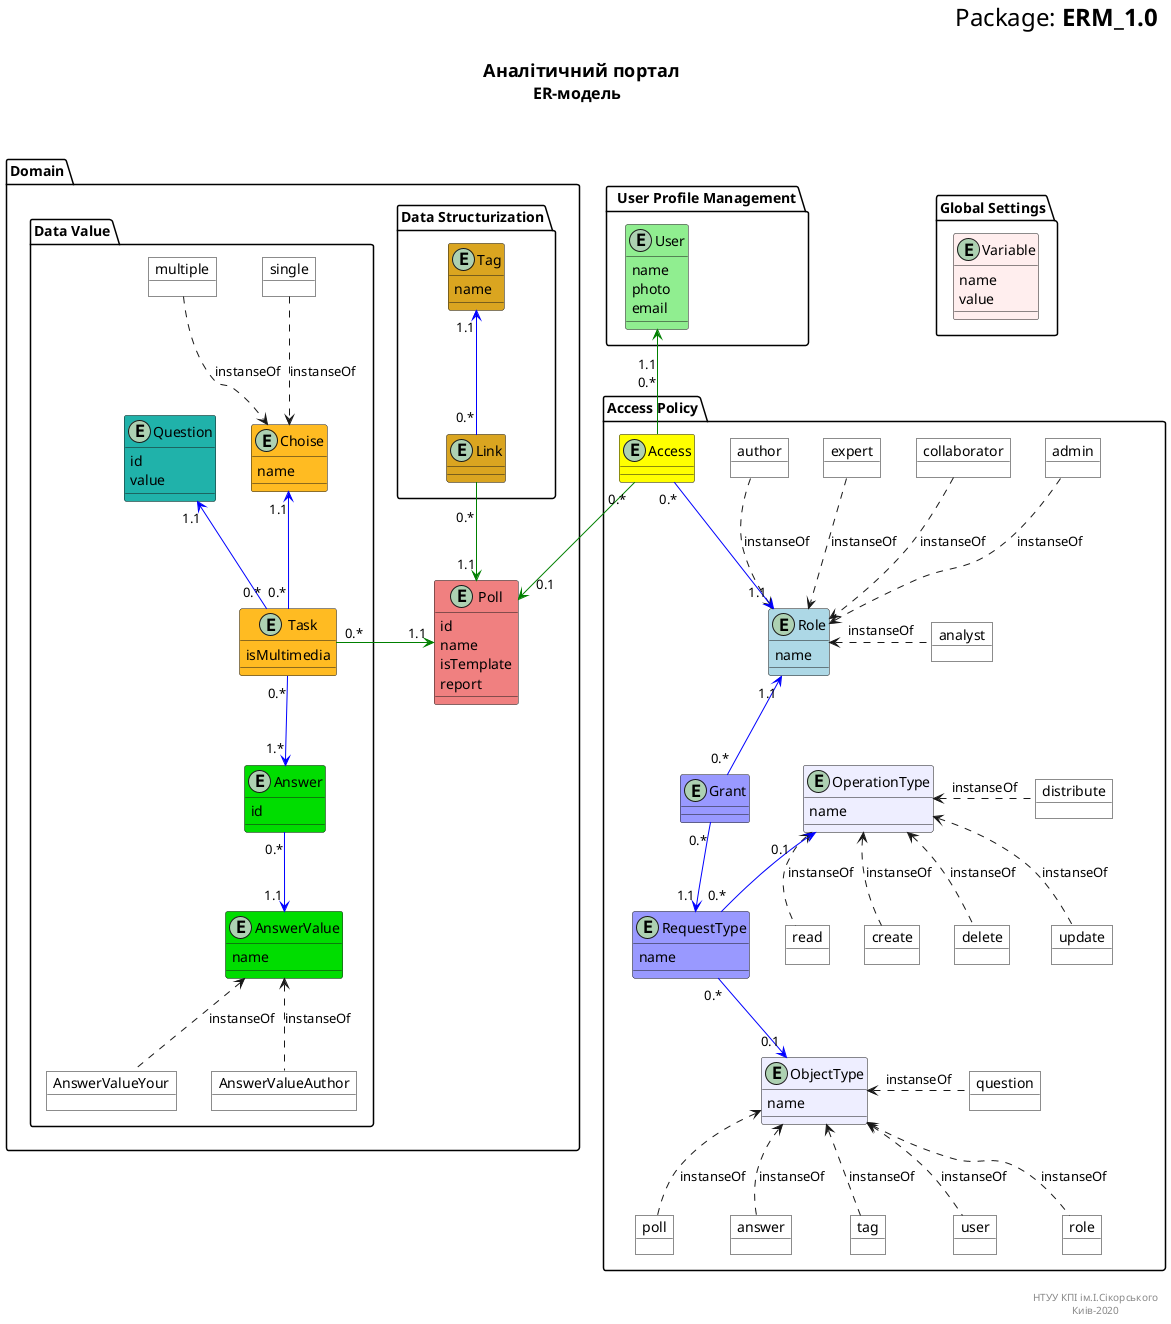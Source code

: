 @startuml

right header
<font size=24 color=black>Package: <b>ERM_1.0

end header

title
<font size=18 color=black> Аналітичний портал
<font size=16 color=black>ER-модель 


end title

package "  User Profile Management" {
	entity User #LightGreen {
		name
		photo
		email
	}
}	
	
package "Global Settings" {
	entity Variable #ffeeee {
		name
		value
	}
}
package Domain {
	entity Poll #LightCoral {
		id
		name
		isTemplate
        report
	}
	package "Data Structurization"{
		entity Tag #GoldenRod {
			name
		}	
		
		entity Link	#GoldenRod
        Tag "1.1" <-- "0.*" Link #Blue
        Link  "\n0.*" --> "1.1" Poll #Green
    }
    package "Data Value"{
    entity Task #FB2{
        isMultimedia
    }
    entity Choise #FB2{
        name
    }
    object single #white
    object multiple #white

    Choise "1.1" <-- "0.*" Task #Blue
    single ..> Choise:instanseOf
    multiple ..> Choise:instanseOf

    entity Answer #0D0 {
        id
    }
    entity AnswerValue #0D0 {
        name
    }
    object AnswerValueYour #white
    object AnswerValueAuthor #white
    
  
    Task "0.*" --> "1.*" Answer #Blue
    Answer "0.*" --> "1.1" AnswerValue #Blue
    AnswerValueYour  .u.> AnswerValue:instanseOf
    AnswerValueAuthor  .u.> AnswerValue:instanseOf

    entity Question #LightSeaGreen {
        id
        value 
    }
    Question "1.1" <-- "0.*" Task  #Blue
    }
    Poll "1.1" <- "0.*" Task  #Green
}
package "Access Policy" {	

    entity Role #LightBlue {
        name
    }
    object admin #White
    object collaborator #White
    object expert #White
    object author #white
    object analyst #white

    admin ..> Role:instanseOf
    collaborator ..> Role:instanseOf
    expert ..> Role:instanseOf
    author ..> Role:instanseOf
    analyst .l.> Role:instanseOf

    entity Grant #9999FF
    entity RequestType #9999FF{
        name
    }
    entity OperationType #eeeeff{
        name
    }

    object read #white
    object create #white
    object delete #white
    object update #white
    object distribute #white

    read  .u.>OperationType:instanseOf
    create .u.>OperationType:instanseOf
    delete .u.>OperationType:instanseOf
    update .u.>OperationType:instanseOf
    distribute .l.>OperationType:instanseOf

    entity ObjectType #eeeeff{
        name
    }

    object poll #white
    object question #white
    object answer #white
    object tag #white
    object user #white
    object role #white

    poll .u.>ObjectType:instanseOf
    question .l.>ObjectType:instanseOf
    answer .u.>ObjectType:instanseOf
    tag .u.>ObjectType:instanseOf
    user .u.>ObjectType:instanseOf
    role .u.>ObjectType:instanseOf

    entity Access #yellow
  
    Access "0.*" --> "   0.1" Poll #Green
    Access "0.*\n\n" -u-> "\n1.1" User #Green
    Access "0.*" --> "1.1" Role #Blue
    
    Grant "0.*" -u-> "1.1" Role #Blue
    Grant "0.*" --> "1.1" RequestType #Blue
    OperationType "0.1    " <-- "0.*" RequestType #Blue
    RequestType "0.*" --> "0.1"  ObjectType #Blue
  
}
right footer

НТУУ КПІ ім.І.Сікорського
Киів-2020 
end footer

@enduml
